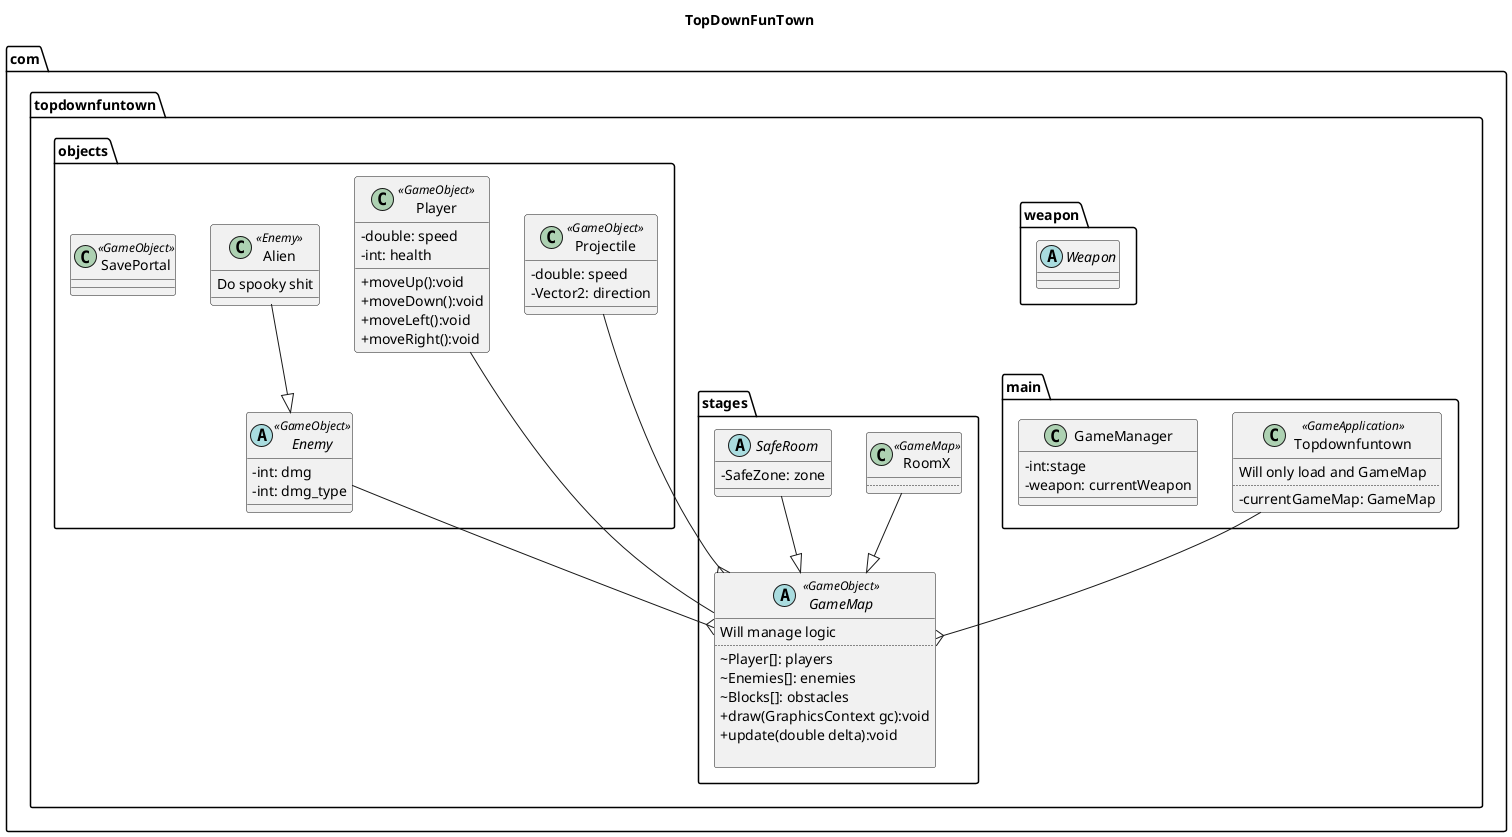 @startuml

skinparam classAttributeIconSize 0

title TopDownFunTown

package com.topdownfuntown{

package main{
    class Topdownfuntown <<GameApplication>>{
    Will only load and GameMap
    ..
        -currentGameMap: GameMap
    }

    class GameManager{
        -int:stage
        -weapon: currentWeapon

    }
}

package weapon{
    abstract class Weapon{

    }
}

package stages{
    abstract class GameMap <<GameObject>>{
        Will manage logic
        ..
        ~Player[]: players
        ~Enemies[]: enemies
        ~Blocks[]: obstacles
        +draw(GraphicsContext gc):void
        +update(double delta):void

    }

    class RoomX <<GameMap>>{
        ..
    }

    abstract class SafeRoom{
        -SafeZone: zone
    }
}

package objects{
    class Player <<GameObject>>{
        -double: speed
        -int: health
        +moveUp():void
        +moveDown():void
        +moveLeft():void
        +moveRight():void
    }

    abstract class Enemy <<GameObject>>{
        -int: dmg
        -int: dmg_type
    }

    class Alien <<Enemy>>{
        Do spooky shit

    }

    class Projectile <<GameObject>> {
        -double: speed
        -Vector2: direction
    }

    class SavePortal<<GameObject>>{

    }
}

}

'' assoc
SafeRoom --|> GameMap
RoomX --|> GameMap
Alien --|> Enemy
Player -RIGHT- GameMap
Enemy --{ GameMap
Projectile --{ GameMap
Topdownfuntown -DOWN-{ GameMap


@enduml